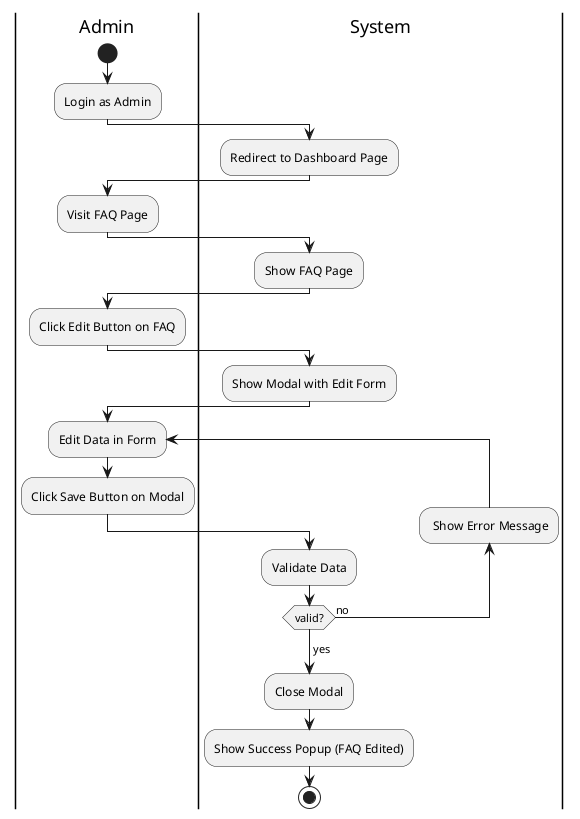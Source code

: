 @startuml EditFAQ
|Admin|
start
:Login as Admin;
|System|
:Redirect to Dashboard Page;
|Admin|
:Visit FAQ Page;
|System|
:Show FAQ Page;
|Admin|
:Click Edit Button on FAQ;
|System|
:Show Modal with Edit Form;
|Admin|
repeat :Edit Data in Form;
:Click Save Button on Modal;
|System|
:Validate Data;
backward: Show Error Message;
repeat while(valid?) is (no)
->yes;
|System|
:Close Modal;
:Show Success Popup (FAQ Edited);
stop
@enduml
